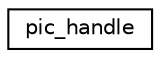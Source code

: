 digraph "Graphical Class Hierarchy"
{
 // INTERACTIVE_SVG=YES
  edge [fontname="Helvetica",fontsize="10",labelfontname="Helvetica",labelfontsize="10"];
  node [fontname="Helvetica",fontsize="10",shape=record];
  rankdir="LR";
  Node0 [label="pic_handle",height=0.2,width=0.4,color="black", fillcolor="white", style="filled",URL="$structpic__handle.html"];
}
